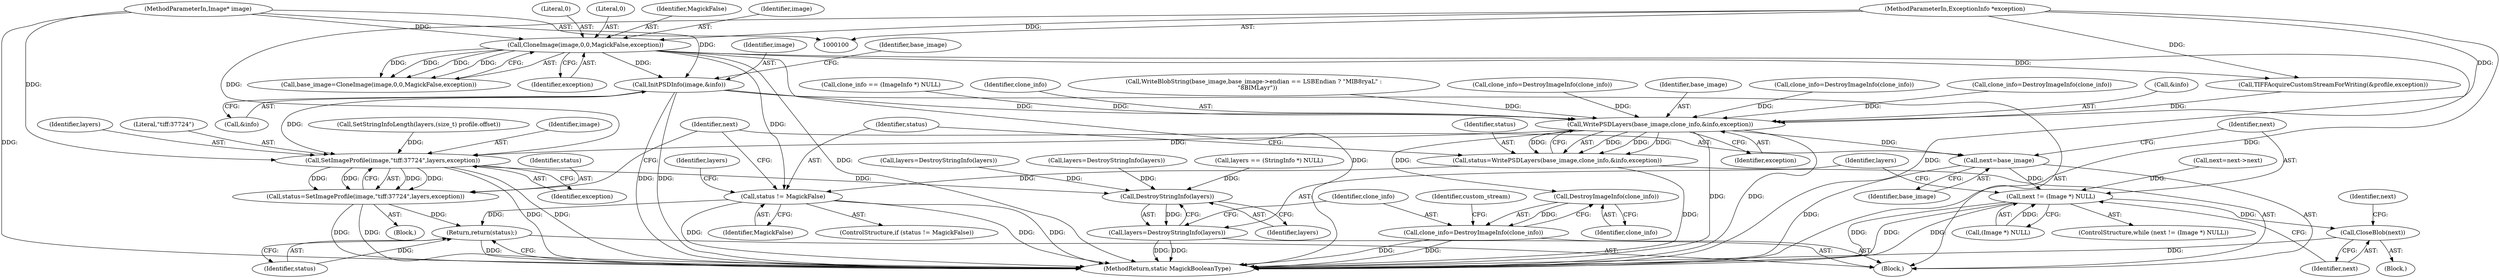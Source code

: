 digraph "0_ImageMagick_256825d4eb33dc301496710d15cf5a7ae924088b@pointer" {
"1000287" [label="(Call,InitPSDInfo(image,&info))"];
"1000117" [label="(Call,CloneImage(image,0,0,MagickFalse,exception))"];
"1000101" [label="(MethodParameterIn,Image* image)"];
"1000104" [label="(MethodParameterIn,ExceptionInfo *exception)"];
"1000314" [label="(Call,WritePSDLayers(base_image,clone_info,&info,exception))"];
"1000312" [label="(Call,status=WritePSDLayers(base_image,clone_info,&info,exception))"];
"1000321" [label="(Call,status != MagickFalse)"];
"1000368" [label="(Return,return(status);)"];
"1000334" [label="(Call,SetImageProfile(image,\"tiff:37724\",layers,exception))"];
"1000332" [label="(Call,status=SetImageProfile(image,\"tiff:37724\",layers,exception))"];
"1000358" [label="(Call,DestroyStringInfo(layers))"];
"1000356" [label="(Call,layers=DestroyStringInfo(layers))"];
"1000339" [label="(Call,next=base_image)"];
"1000343" [label="(Call,next != (Image *) NULL)"];
"1000349" [label="(Call,CloseBlob(next))"];
"1000362" [label="(Call,DestroyImageInfo(clone_info))"];
"1000360" [label="(Call,clone_info=DestroyImageInfo(clone_info))"];
"1000119" [label="(Literal,0)"];
"1000359" [label="(Identifier,layers)"];
"1000345" [label="(Call,(Image *) NULL)"];
"1000302" [label="(Call,WriteBlobString(base_image,base_image->endian == LSBEndian ? \"MIB8ryaL\" :\n    \"8BIMLayr\"))"];
"1000342" [label="(ControlStructure,while (next != (Image *) NULL))"];
"1000198" [label="(Call,TIFFAcquireCustomStreamForWriting(&profile,exception))"];
"1000370" [label="(MethodReturn,static MagickBooleanType)"];
"1000248" [label="(Call,layers=DestroyStringInfo(layers))"];
"1000289" [label="(Call,&info)"];
"1000104" [label="(MethodParameterIn,ExceptionInfo *exception)"];
"1000337" [label="(Identifier,layers)"];
"1000287" [label="(Call,InitPSDInfo(image,&info))"];
"1000350" [label="(Identifier,next)"];
"1000174" [label="(Call,clone_info=DestroyImageInfo(clone_info))"];
"1000343" [label="(Call,next != (Image *) NULL)"];
"1000360" [label="(Call,clone_info=DestroyImageInfo(clone_info))"];
"1000334" [label="(Call,SetImageProfile(image,\"tiff:37724\",layers,exception))"];
"1000340" [label="(Identifier,next)"];
"1000315" [label="(Identifier,base_image)"];
"1000344" [label="(Identifier,next)"];
"1000352" [label="(Identifier,next)"];
"1000363" [label="(Identifier,clone_info)"];
"1000336" [label="(Literal,\"tiff:37724\")"];
"1000357" [label="(Identifier,layers)"];
"1000244" [label="(Call,clone_info=DestroyImageInfo(clone_info))"];
"1000321" [label="(Call,status != MagickFalse)"];
"1000325" [label="(Call,SetStringInfoLength(layers,(size_t) profile.offset))"];
"1000217" [label="(Call,layers=DestroyStringInfo(layers))"];
"1000362" [label="(Call,DestroyImageInfo(clone_info))"];
"1000356" [label="(Call,layers=DestroyStringInfo(layers))"];
"1000213" [label="(Call,clone_info=DestroyImageInfo(clone_info))"];
"1000349" [label="(Call,CloseBlob(next))"];
"1000341" [label="(Identifier,base_image)"];
"1000365" [label="(Identifier,custom_stream)"];
"1000339" [label="(Call,next=base_image)"];
"1000333" [label="(Identifier,status)"];
"1000317" [label="(Call,&info)"];
"1000136" [label="(Call,clone_info == (ImageInfo *) NULL)"];
"1000319" [label="(Identifier,exception)"];
"1000293" [label="(Identifier,base_image)"];
"1000121" [label="(Identifier,MagickFalse)"];
"1000314" [label="(Call,WritePSDLayers(base_image,clone_info,&info,exception))"];
"1000332" [label="(Call,status=SetImageProfile(image,\"tiff:37724\",layers,exception))"];
"1000368" [label="(Return,return(status);)"];
"1000338" [label="(Identifier,exception)"];
"1000164" [label="(Call,layers == (StringInfo *) NULL)"];
"1000118" [label="(Identifier,image)"];
"1000313" [label="(Identifier,status)"];
"1000312" [label="(Call,status=WritePSDLayers(base_image,clone_info,&info,exception))"];
"1000316" [label="(Identifier,clone_info)"];
"1000358" [label="(Call,DestroyStringInfo(layers))"];
"1000324" [label="(Block,)"];
"1000101" [label="(MethodParameterIn,Image* image)"];
"1000351" [label="(Call,next=next->next)"];
"1000323" [label="(Identifier,MagickFalse)"];
"1000120" [label="(Literal,0)"];
"1000115" [label="(Call,base_image=CloneImage(image,0,0,MagickFalse,exception))"];
"1000369" [label="(Identifier,status)"];
"1000288" [label="(Identifier,image)"];
"1000335" [label="(Identifier,image)"];
"1000348" [label="(Block,)"];
"1000320" [label="(ControlStructure,if (status != MagickFalse))"];
"1000117" [label="(Call,CloneImage(image,0,0,MagickFalse,exception))"];
"1000105" [label="(Block,)"];
"1000361" [label="(Identifier,clone_info)"];
"1000322" [label="(Identifier,status)"];
"1000326" [label="(Identifier,layers)"];
"1000122" [label="(Identifier,exception)"];
"1000287" -> "1000105"  [label="AST: "];
"1000287" -> "1000289"  [label="CFG: "];
"1000288" -> "1000287"  [label="AST: "];
"1000289" -> "1000287"  [label="AST: "];
"1000293" -> "1000287"  [label="CFG: "];
"1000287" -> "1000370"  [label="DDG: "];
"1000287" -> "1000370"  [label="DDG: "];
"1000117" -> "1000287"  [label="DDG: "];
"1000101" -> "1000287"  [label="DDG: "];
"1000287" -> "1000314"  [label="DDG: "];
"1000287" -> "1000334"  [label="DDG: "];
"1000117" -> "1000115"  [label="AST: "];
"1000117" -> "1000122"  [label="CFG: "];
"1000118" -> "1000117"  [label="AST: "];
"1000119" -> "1000117"  [label="AST: "];
"1000120" -> "1000117"  [label="AST: "];
"1000121" -> "1000117"  [label="AST: "];
"1000122" -> "1000117"  [label="AST: "];
"1000115" -> "1000117"  [label="CFG: "];
"1000117" -> "1000370"  [label="DDG: "];
"1000117" -> "1000370"  [label="DDG: "];
"1000117" -> "1000370"  [label="DDG: "];
"1000117" -> "1000115"  [label="DDG: "];
"1000117" -> "1000115"  [label="DDG: "];
"1000117" -> "1000115"  [label="DDG: "];
"1000117" -> "1000115"  [label="DDG: "];
"1000101" -> "1000117"  [label="DDG: "];
"1000104" -> "1000117"  [label="DDG: "];
"1000117" -> "1000198"  [label="DDG: "];
"1000117" -> "1000321"  [label="DDG: "];
"1000101" -> "1000100"  [label="AST: "];
"1000101" -> "1000370"  [label="DDG: "];
"1000101" -> "1000334"  [label="DDG: "];
"1000104" -> "1000100"  [label="AST: "];
"1000104" -> "1000370"  [label="DDG: "];
"1000104" -> "1000198"  [label="DDG: "];
"1000104" -> "1000314"  [label="DDG: "];
"1000104" -> "1000334"  [label="DDG: "];
"1000314" -> "1000312"  [label="AST: "];
"1000314" -> "1000319"  [label="CFG: "];
"1000315" -> "1000314"  [label="AST: "];
"1000316" -> "1000314"  [label="AST: "];
"1000317" -> "1000314"  [label="AST: "];
"1000319" -> "1000314"  [label="AST: "];
"1000312" -> "1000314"  [label="CFG: "];
"1000314" -> "1000370"  [label="DDG: "];
"1000314" -> "1000370"  [label="DDG: "];
"1000314" -> "1000312"  [label="DDG: "];
"1000314" -> "1000312"  [label="DDG: "];
"1000314" -> "1000312"  [label="DDG: "];
"1000314" -> "1000312"  [label="DDG: "];
"1000302" -> "1000314"  [label="DDG: "];
"1000213" -> "1000314"  [label="DDG: "];
"1000244" -> "1000314"  [label="DDG: "];
"1000136" -> "1000314"  [label="DDG: "];
"1000174" -> "1000314"  [label="DDG: "];
"1000198" -> "1000314"  [label="DDG: "];
"1000314" -> "1000334"  [label="DDG: "];
"1000314" -> "1000339"  [label="DDG: "];
"1000314" -> "1000362"  [label="DDG: "];
"1000312" -> "1000105"  [label="AST: "];
"1000313" -> "1000312"  [label="AST: "];
"1000322" -> "1000312"  [label="CFG: "];
"1000312" -> "1000370"  [label="DDG: "];
"1000312" -> "1000321"  [label="DDG: "];
"1000321" -> "1000320"  [label="AST: "];
"1000321" -> "1000323"  [label="CFG: "];
"1000322" -> "1000321"  [label="AST: "];
"1000323" -> "1000321"  [label="AST: "];
"1000326" -> "1000321"  [label="CFG: "];
"1000340" -> "1000321"  [label="CFG: "];
"1000321" -> "1000370"  [label="DDG: "];
"1000321" -> "1000370"  [label="DDG: "];
"1000321" -> "1000370"  [label="DDG: "];
"1000321" -> "1000368"  [label="DDG: "];
"1000368" -> "1000105"  [label="AST: "];
"1000368" -> "1000369"  [label="CFG: "];
"1000369" -> "1000368"  [label="AST: "];
"1000370" -> "1000368"  [label="CFG: "];
"1000368" -> "1000370"  [label="DDG: "];
"1000369" -> "1000368"  [label="DDG: "];
"1000332" -> "1000368"  [label="DDG: "];
"1000334" -> "1000332"  [label="AST: "];
"1000334" -> "1000338"  [label="CFG: "];
"1000335" -> "1000334"  [label="AST: "];
"1000336" -> "1000334"  [label="AST: "];
"1000337" -> "1000334"  [label="AST: "];
"1000338" -> "1000334"  [label="AST: "];
"1000332" -> "1000334"  [label="CFG: "];
"1000334" -> "1000370"  [label="DDG: "];
"1000334" -> "1000370"  [label="DDG: "];
"1000334" -> "1000332"  [label="DDG: "];
"1000334" -> "1000332"  [label="DDG: "];
"1000334" -> "1000332"  [label="DDG: "];
"1000334" -> "1000332"  [label="DDG: "];
"1000325" -> "1000334"  [label="DDG: "];
"1000334" -> "1000358"  [label="DDG: "];
"1000332" -> "1000324"  [label="AST: "];
"1000333" -> "1000332"  [label="AST: "];
"1000340" -> "1000332"  [label="CFG: "];
"1000332" -> "1000370"  [label="DDG: "];
"1000332" -> "1000370"  [label="DDG: "];
"1000358" -> "1000356"  [label="AST: "];
"1000358" -> "1000359"  [label="CFG: "];
"1000359" -> "1000358"  [label="AST: "];
"1000356" -> "1000358"  [label="CFG: "];
"1000358" -> "1000356"  [label="DDG: "];
"1000217" -> "1000358"  [label="DDG: "];
"1000248" -> "1000358"  [label="DDG: "];
"1000164" -> "1000358"  [label="DDG: "];
"1000356" -> "1000105"  [label="AST: "];
"1000357" -> "1000356"  [label="AST: "];
"1000361" -> "1000356"  [label="CFG: "];
"1000356" -> "1000370"  [label="DDG: "];
"1000356" -> "1000370"  [label="DDG: "];
"1000339" -> "1000105"  [label="AST: "];
"1000339" -> "1000341"  [label="CFG: "];
"1000340" -> "1000339"  [label="AST: "];
"1000341" -> "1000339"  [label="AST: "];
"1000344" -> "1000339"  [label="CFG: "];
"1000339" -> "1000370"  [label="DDG: "];
"1000339" -> "1000343"  [label="DDG: "];
"1000343" -> "1000342"  [label="AST: "];
"1000343" -> "1000345"  [label="CFG: "];
"1000344" -> "1000343"  [label="AST: "];
"1000345" -> "1000343"  [label="AST: "];
"1000350" -> "1000343"  [label="CFG: "];
"1000357" -> "1000343"  [label="CFG: "];
"1000343" -> "1000370"  [label="DDG: "];
"1000343" -> "1000370"  [label="DDG: "];
"1000343" -> "1000370"  [label="DDG: "];
"1000351" -> "1000343"  [label="DDG: "];
"1000345" -> "1000343"  [label="DDG: "];
"1000343" -> "1000349"  [label="DDG: "];
"1000349" -> "1000348"  [label="AST: "];
"1000349" -> "1000350"  [label="CFG: "];
"1000350" -> "1000349"  [label="AST: "];
"1000352" -> "1000349"  [label="CFG: "];
"1000349" -> "1000370"  [label="DDG: "];
"1000362" -> "1000360"  [label="AST: "];
"1000362" -> "1000363"  [label="CFG: "];
"1000363" -> "1000362"  [label="AST: "];
"1000360" -> "1000362"  [label="CFG: "];
"1000362" -> "1000360"  [label="DDG: "];
"1000360" -> "1000105"  [label="AST: "];
"1000361" -> "1000360"  [label="AST: "];
"1000365" -> "1000360"  [label="CFG: "];
"1000360" -> "1000370"  [label="DDG: "];
"1000360" -> "1000370"  [label="DDG: "];
}
